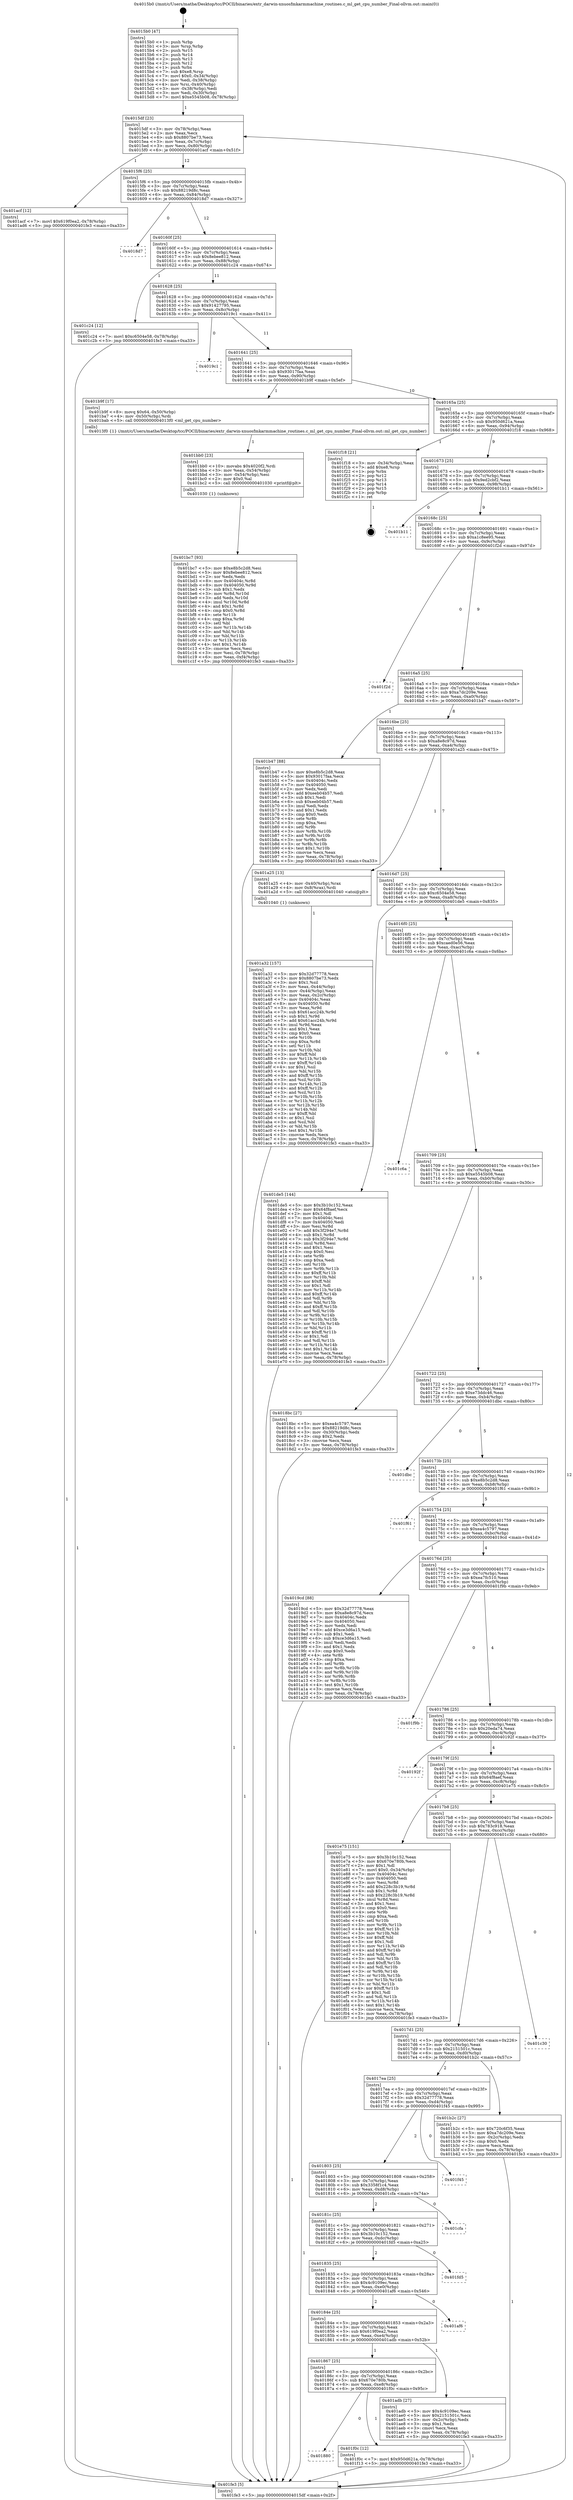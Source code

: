 digraph "0x4015b0" {
  label = "0x4015b0 (/mnt/c/Users/mathe/Desktop/tcc/POCII/binaries/extr_darwin-xnuosfmkarmmachine_routines.c_ml_get_cpu_number_Final-ollvm.out::main(0))"
  labelloc = "t"
  node[shape=record]

  Entry [label="",width=0.3,height=0.3,shape=circle,fillcolor=black,style=filled]
  "0x4015df" [label="{
     0x4015df [23]\l
     | [instrs]\l
     &nbsp;&nbsp;0x4015df \<+3\>: mov -0x78(%rbp),%eax\l
     &nbsp;&nbsp;0x4015e2 \<+2\>: mov %eax,%ecx\l
     &nbsp;&nbsp;0x4015e4 \<+6\>: sub $0x8807be73,%ecx\l
     &nbsp;&nbsp;0x4015ea \<+3\>: mov %eax,-0x7c(%rbp)\l
     &nbsp;&nbsp;0x4015ed \<+3\>: mov %ecx,-0x80(%rbp)\l
     &nbsp;&nbsp;0x4015f0 \<+6\>: je 0000000000401acf \<main+0x51f\>\l
  }"]
  "0x401acf" [label="{
     0x401acf [12]\l
     | [instrs]\l
     &nbsp;&nbsp;0x401acf \<+7\>: movl $0x619f0ea2,-0x78(%rbp)\l
     &nbsp;&nbsp;0x401ad6 \<+5\>: jmp 0000000000401fe3 \<main+0xa33\>\l
  }"]
  "0x4015f6" [label="{
     0x4015f6 [25]\l
     | [instrs]\l
     &nbsp;&nbsp;0x4015f6 \<+5\>: jmp 00000000004015fb \<main+0x4b\>\l
     &nbsp;&nbsp;0x4015fb \<+3\>: mov -0x7c(%rbp),%eax\l
     &nbsp;&nbsp;0x4015fe \<+5\>: sub $0x88219d8c,%eax\l
     &nbsp;&nbsp;0x401603 \<+6\>: mov %eax,-0x84(%rbp)\l
     &nbsp;&nbsp;0x401609 \<+6\>: je 00000000004018d7 \<main+0x327\>\l
  }"]
  Exit [label="",width=0.3,height=0.3,shape=circle,fillcolor=black,style=filled,peripheries=2]
  "0x4018d7" [label="{
     0x4018d7\l
  }", style=dashed]
  "0x40160f" [label="{
     0x40160f [25]\l
     | [instrs]\l
     &nbsp;&nbsp;0x40160f \<+5\>: jmp 0000000000401614 \<main+0x64\>\l
     &nbsp;&nbsp;0x401614 \<+3\>: mov -0x7c(%rbp),%eax\l
     &nbsp;&nbsp;0x401617 \<+5\>: sub $0x8ebee812,%eax\l
     &nbsp;&nbsp;0x40161c \<+6\>: mov %eax,-0x88(%rbp)\l
     &nbsp;&nbsp;0x401622 \<+6\>: je 0000000000401c24 \<main+0x674\>\l
  }"]
  "0x401880" [label="{
     0x401880\l
  }", style=dashed]
  "0x401c24" [label="{
     0x401c24 [12]\l
     | [instrs]\l
     &nbsp;&nbsp;0x401c24 \<+7\>: movl $0xc6504e58,-0x78(%rbp)\l
     &nbsp;&nbsp;0x401c2b \<+5\>: jmp 0000000000401fe3 \<main+0xa33\>\l
  }"]
  "0x401628" [label="{
     0x401628 [25]\l
     | [instrs]\l
     &nbsp;&nbsp;0x401628 \<+5\>: jmp 000000000040162d \<main+0x7d\>\l
     &nbsp;&nbsp;0x40162d \<+3\>: mov -0x7c(%rbp),%eax\l
     &nbsp;&nbsp;0x401630 \<+5\>: sub $0x91427795,%eax\l
     &nbsp;&nbsp;0x401635 \<+6\>: mov %eax,-0x8c(%rbp)\l
     &nbsp;&nbsp;0x40163b \<+6\>: je 00000000004019c1 \<main+0x411\>\l
  }"]
  "0x401f0c" [label="{
     0x401f0c [12]\l
     | [instrs]\l
     &nbsp;&nbsp;0x401f0c \<+7\>: movl $0x950d621a,-0x78(%rbp)\l
     &nbsp;&nbsp;0x401f13 \<+5\>: jmp 0000000000401fe3 \<main+0xa33\>\l
  }"]
  "0x4019c1" [label="{
     0x4019c1\l
  }", style=dashed]
  "0x401641" [label="{
     0x401641 [25]\l
     | [instrs]\l
     &nbsp;&nbsp;0x401641 \<+5\>: jmp 0000000000401646 \<main+0x96\>\l
     &nbsp;&nbsp;0x401646 \<+3\>: mov -0x7c(%rbp),%eax\l
     &nbsp;&nbsp;0x401649 \<+5\>: sub $0x93017faa,%eax\l
     &nbsp;&nbsp;0x40164e \<+6\>: mov %eax,-0x90(%rbp)\l
     &nbsp;&nbsp;0x401654 \<+6\>: je 0000000000401b9f \<main+0x5ef\>\l
  }"]
  "0x401bc7" [label="{
     0x401bc7 [93]\l
     | [instrs]\l
     &nbsp;&nbsp;0x401bc7 \<+5\>: mov $0xe8b5c2d8,%esi\l
     &nbsp;&nbsp;0x401bcc \<+5\>: mov $0x8ebee812,%ecx\l
     &nbsp;&nbsp;0x401bd1 \<+2\>: xor %edx,%edx\l
     &nbsp;&nbsp;0x401bd3 \<+8\>: mov 0x40404c,%r8d\l
     &nbsp;&nbsp;0x401bdb \<+8\>: mov 0x404050,%r9d\l
     &nbsp;&nbsp;0x401be3 \<+3\>: sub $0x1,%edx\l
     &nbsp;&nbsp;0x401be6 \<+3\>: mov %r8d,%r10d\l
     &nbsp;&nbsp;0x401be9 \<+3\>: add %edx,%r10d\l
     &nbsp;&nbsp;0x401bec \<+4\>: imul %r10d,%r8d\l
     &nbsp;&nbsp;0x401bf0 \<+4\>: and $0x1,%r8d\l
     &nbsp;&nbsp;0x401bf4 \<+4\>: cmp $0x0,%r8d\l
     &nbsp;&nbsp;0x401bf8 \<+4\>: sete %r11b\l
     &nbsp;&nbsp;0x401bfc \<+4\>: cmp $0xa,%r9d\l
     &nbsp;&nbsp;0x401c00 \<+3\>: setl %bl\l
     &nbsp;&nbsp;0x401c03 \<+3\>: mov %r11b,%r14b\l
     &nbsp;&nbsp;0x401c06 \<+3\>: and %bl,%r14b\l
     &nbsp;&nbsp;0x401c09 \<+3\>: xor %bl,%r11b\l
     &nbsp;&nbsp;0x401c0c \<+3\>: or %r11b,%r14b\l
     &nbsp;&nbsp;0x401c0f \<+4\>: test $0x1,%r14b\l
     &nbsp;&nbsp;0x401c13 \<+3\>: cmovne %ecx,%esi\l
     &nbsp;&nbsp;0x401c16 \<+3\>: mov %esi,-0x78(%rbp)\l
     &nbsp;&nbsp;0x401c19 \<+6\>: mov %eax,-0xf4(%rbp)\l
     &nbsp;&nbsp;0x401c1f \<+5\>: jmp 0000000000401fe3 \<main+0xa33\>\l
  }"]
  "0x401b9f" [label="{
     0x401b9f [17]\l
     | [instrs]\l
     &nbsp;&nbsp;0x401b9f \<+8\>: movq $0x64,-0x50(%rbp)\l
     &nbsp;&nbsp;0x401ba7 \<+4\>: mov -0x50(%rbp),%rdi\l
     &nbsp;&nbsp;0x401bab \<+5\>: call 00000000004013f0 \<ml_get_cpu_number\>\l
     | [calls]\l
     &nbsp;&nbsp;0x4013f0 \{1\} (/mnt/c/Users/mathe/Desktop/tcc/POCII/binaries/extr_darwin-xnuosfmkarmmachine_routines.c_ml_get_cpu_number_Final-ollvm.out::ml_get_cpu_number)\l
  }"]
  "0x40165a" [label="{
     0x40165a [25]\l
     | [instrs]\l
     &nbsp;&nbsp;0x40165a \<+5\>: jmp 000000000040165f \<main+0xaf\>\l
     &nbsp;&nbsp;0x40165f \<+3\>: mov -0x7c(%rbp),%eax\l
     &nbsp;&nbsp;0x401662 \<+5\>: sub $0x950d621a,%eax\l
     &nbsp;&nbsp;0x401667 \<+6\>: mov %eax,-0x94(%rbp)\l
     &nbsp;&nbsp;0x40166d \<+6\>: je 0000000000401f18 \<main+0x968\>\l
  }"]
  "0x401bb0" [label="{
     0x401bb0 [23]\l
     | [instrs]\l
     &nbsp;&nbsp;0x401bb0 \<+10\>: movabs $0x4020f2,%rdi\l
     &nbsp;&nbsp;0x401bba \<+3\>: mov %eax,-0x54(%rbp)\l
     &nbsp;&nbsp;0x401bbd \<+3\>: mov -0x54(%rbp),%esi\l
     &nbsp;&nbsp;0x401bc0 \<+2\>: mov $0x0,%al\l
     &nbsp;&nbsp;0x401bc2 \<+5\>: call 0000000000401030 \<printf@plt\>\l
     | [calls]\l
     &nbsp;&nbsp;0x401030 \{1\} (unknown)\l
  }"]
  "0x401f18" [label="{
     0x401f18 [21]\l
     | [instrs]\l
     &nbsp;&nbsp;0x401f18 \<+3\>: mov -0x34(%rbp),%eax\l
     &nbsp;&nbsp;0x401f1b \<+7\>: add $0xe8,%rsp\l
     &nbsp;&nbsp;0x401f22 \<+1\>: pop %rbx\l
     &nbsp;&nbsp;0x401f23 \<+2\>: pop %r12\l
     &nbsp;&nbsp;0x401f25 \<+2\>: pop %r13\l
     &nbsp;&nbsp;0x401f27 \<+2\>: pop %r14\l
     &nbsp;&nbsp;0x401f29 \<+2\>: pop %r15\l
     &nbsp;&nbsp;0x401f2b \<+1\>: pop %rbp\l
     &nbsp;&nbsp;0x401f2c \<+1\>: ret\l
  }"]
  "0x401673" [label="{
     0x401673 [25]\l
     | [instrs]\l
     &nbsp;&nbsp;0x401673 \<+5\>: jmp 0000000000401678 \<main+0xc8\>\l
     &nbsp;&nbsp;0x401678 \<+3\>: mov -0x7c(%rbp),%eax\l
     &nbsp;&nbsp;0x40167b \<+5\>: sub $0x9ed2cbf2,%eax\l
     &nbsp;&nbsp;0x401680 \<+6\>: mov %eax,-0x98(%rbp)\l
     &nbsp;&nbsp;0x401686 \<+6\>: je 0000000000401b11 \<main+0x561\>\l
  }"]
  "0x401867" [label="{
     0x401867 [25]\l
     | [instrs]\l
     &nbsp;&nbsp;0x401867 \<+5\>: jmp 000000000040186c \<main+0x2bc\>\l
     &nbsp;&nbsp;0x40186c \<+3\>: mov -0x7c(%rbp),%eax\l
     &nbsp;&nbsp;0x40186f \<+5\>: sub $0x670e780b,%eax\l
     &nbsp;&nbsp;0x401874 \<+6\>: mov %eax,-0xe8(%rbp)\l
     &nbsp;&nbsp;0x40187a \<+6\>: je 0000000000401f0c \<main+0x95c\>\l
  }"]
  "0x401b11" [label="{
     0x401b11\l
  }", style=dashed]
  "0x40168c" [label="{
     0x40168c [25]\l
     | [instrs]\l
     &nbsp;&nbsp;0x40168c \<+5\>: jmp 0000000000401691 \<main+0xe1\>\l
     &nbsp;&nbsp;0x401691 \<+3\>: mov -0x7c(%rbp),%eax\l
     &nbsp;&nbsp;0x401694 \<+5\>: sub $0xa1c8ee95,%eax\l
     &nbsp;&nbsp;0x401699 \<+6\>: mov %eax,-0x9c(%rbp)\l
     &nbsp;&nbsp;0x40169f \<+6\>: je 0000000000401f2d \<main+0x97d\>\l
  }"]
  "0x401adb" [label="{
     0x401adb [27]\l
     | [instrs]\l
     &nbsp;&nbsp;0x401adb \<+5\>: mov $0x4c9109ec,%eax\l
     &nbsp;&nbsp;0x401ae0 \<+5\>: mov $0x2151501c,%ecx\l
     &nbsp;&nbsp;0x401ae5 \<+3\>: mov -0x2c(%rbp),%edx\l
     &nbsp;&nbsp;0x401ae8 \<+3\>: cmp $0x1,%edx\l
     &nbsp;&nbsp;0x401aeb \<+3\>: cmovl %ecx,%eax\l
     &nbsp;&nbsp;0x401aee \<+3\>: mov %eax,-0x78(%rbp)\l
     &nbsp;&nbsp;0x401af1 \<+5\>: jmp 0000000000401fe3 \<main+0xa33\>\l
  }"]
  "0x401f2d" [label="{
     0x401f2d\l
  }", style=dashed]
  "0x4016a5" [label="{
     0x4016a5 [25]\l
     | [instrs]\l
     &nbsp;&nbsp;0x4016a5 \<+5\>: jmp 00000000004016aa \<main+0xfa\>\l
     &nbsp;&nbsp;0x4016aa \<+3\>: mov -0x7c(%rbp),%eax\l
     &nbsp;&nbsp;0x4016ad \<+5\>: sub $0xa7dc209e,%eax\l
     &nbsp;&nbsp;0x4016b2 \<+6\>: mov %eax,-0xa0(%rbp)\l
     &nbsp;&nbsp;0x4016b8 \<+6\>: je 0000000000401b47 \<main+0x597\>\l
  }"]
  "0x40184e" [label="{
     0x40184e [25]\l
     | [instrs]\l
     &nbsp;&nbsp;0x40184e \<+5\>: jmp 0000000000401853 \<main+0x2a3\>\l
     &nbsp;&nbsp;0x401853 \<+3\>: mov -0x7c(%rbp),%eax\l
     &nbsp;&nbsp;0x401856 \<+5\>: sub $0x619f0ea2,%eax\l
     &nbsp;&nbsp;0x40185b \<+6\>: mov %eax,-0xe4(%rbp)\l
     &nbsp;&nbsp;0x401861 \<+6\>: je 0000000000401adb \<main+0x52b\>\l
  }"]
  "0x401b47" [label="{
     0x401b47 [88]\l
     | [instrs]\l
     &nbsp;&nbsp;0x401b47 \<+5\>: mov $0xe8b5c2d8,%eax\l
     &nbsp;&nbsp;0x401b4c \<+5\>: mov $0x93017faa,%ecx\l
     &nbsp;&nbsp;0x401b51 \<+7\>: mov 0x40404c,%edx\l
     &nbsp;&nbsp;0x401b58 \<+7\>: mov 0x404050,%esi\l
     &nbsp;&nbsp;0x401b5f \<+2\>: mov %edx,%edi\l
     &nbsp;&nbsp;0x401b61 \<+6\>: add $0xeeb04b57,%edi\l
     &nbsp;&nbsp;0x401b67 \<+3\>: sub $0x1,%edi\l
     &nbsp;&nbsp;0x401b6a \<+6\>: sub $0xeeb04b57,%edi\l
     &nbsp;&nbsp;0x401b70 \<+3\>: imul %edi,%edx\l
     &nbsp;&nbsp;0x401b73 \<+3\>: and $0x1,%edx\l
     &nbsp;&nbsp;0x401b76 \<+3\>: cmp $0x0,%edx\l
     &nbsp;&nbsp;0x401b79 \<+4\>: sete %r8b\l
     &nbsp;&nbsp;0x401b7d \<+3\>: cmp $0xa,%esi\l
     &nbsp;&nbsp;0x401b80 \<+4\>: setl %r9b\l
     &nbsp;&nbsp;0x401b84 \<+3\>: mov %r8b,%r10b\l
     &nbsp;&nbsp;0x401b87 \<+3\>: and %r9b,%r10b\l
     &nbsp;&nbsp;0x401b8a \<+3\>: xor %r9b,%r8b\l
     &nbsp;&nbsp;0x401b8d \<+3\>: or %r8b,%r10b\l
     &nbsp;&nbsp;0x401b90 \<+4\>: test $0x1,%r10b\l
     &nbsp;&nbsp;0x401b94 \<+3\>: cmovne %ecx,%eax\l
     &nbsp;&nbsp;0x401b97 \<+3\>: mov %eax,-0x78(%rbp)\l
     &nbsp;&nbsp;0x401b9a \<+5\>: jmp 0000000000401fe3 \<main+0xa33\>\l
  }"]
  "0x4016be" [label="{
     0x4016be [25]\l
     | [instrs]\l
     &nbsp;&nbsp;0x4016be \<+5\>: jmp 00000000004016c3 \<main+0x113\>\l
     &nbsp;&nbsp;0x4016c3 \<+3\>: mov -0x7c(%rbp),%eax\l
     &nbsp;&nbsp;0x4016c6 \<+5\>: sub $0xa8e8c97d,%eax\l
     &nbsp;&nbsp;0x4016cb \<+6\>: mov %eax,-0xa4(%rbp)\l
     &nbsp;&nbsp;0x4016d1 \<+6\>: je 0000000000401a25 \<main+0x475\>\l
  }"]
  "0x401af6" [label="{
     0x401af6\l
  }", style=dashed]
  "0x401a25" [label="{
     0x401a25 [13]\l
     | [instrs]\l
     &nbsp;&nbsp;0x401a25 \<+4\>: mov -0x40(%rbp),%rax\l
     &nbsp;&nbsp;0x401a29 \<+4\>: mov 0x8(%rax),%rdi\l
     &nbsp;&nbsp;0x401a2d \<+5\>: call 0000000000401040 \<atoi@plt\>\l
     | [calls]\l
     &nbsp;&nbsp;0x401040 \{1\} (unknown)\l
  }"]
  "0x4016d7" [label="{
     0x4016d7 [25]\l
     | [instrs]\l
     &nbsp;&nbsp;0x4016d7 \<+5\>: jmp 00000000004016dc \<main+0x12c\>\l
     &nbsp;&nbsp;0x4016dc \<+3\>: mov -0x7c(%rbp),%eax\l
     &nbsp;&nbsp;0x4016df \<+5\>: sub $0xc6504e58,%eax\l
     &nbsp;&nbsp;0x4016e4 \<+6\>: mov %eax,-0xa8(%rbp)\l
     &nbsp;&nbsp;0x4016ea \<+6\>: je 0000000000401de5 \<main+0x835\>\l
  }"]
  "0x401835" [label="{
     0x401835 [25]\l
     | [instrs]\l
     &nbsp;&nbsp;0x401835 \<+5\>: jmp 000000000040183a \<main+0x28a\>\l
     &nbsp;&nbsp;0x40183a \<+3\>: mov -0x7c(%rbp),%eax\l
     &nbsp;&nbsp;0x40183d \<+5\>: sub $0x4c9109ec,%eax\l
     &nbsp;&nbsp;0x401842 \<+6\>: mov %eax,-0xe0(%rbp)\l
     &nbsp;&nbsp;0x401848 \<+6\>: je 0000000000401af6 \<main+0x546\>\l
  }"]
  "0x401de5" [label="{
     0x401de5 [144]\l
     | [instrs]\l
     &nbsp;&nbsp;0x401de5 \<+5\>: mov $0x3b10c152,%eax\l
     &nbsp;&nbsp;0x401dea \<+5\>: mov $0x64f8aef,%ecx\l
     &nbsp;&nbsp;0x401def \<+2\>: mov $0x1,%dl\l
     &nbsp;&nbsp;0x401df1 \<+7\>: mov 0x40404c,%esi\l
     &nbsp;&nbsp;0x401df8 \<+7\>: mov 0x404050,%edi\l
     &nbsp;&nbsp;0x401dff \<+3\>: mov %esi,%r8d\l
     &nbsp;&nbsp;0x401e02 \<+7\>: add $0x3f294e7,%r8d\l
     &nbsp;&nbsp;0x401e09 \<+4\>: sub $0x1,%r8d\l
     &nbsp;&nbsp;0x401e0d \<+7\>: sub $0x3f294e7,%r8d\l
     &nbsp;&nbsp;0x401e14 \<+4\>: imul %r8d,%esi\l
     &nbsp;&nbsp;0x401e18 \<+3\>: and $0x1,%esi\l
     &nbsp;&nbsp;0x401e1b \<+3\>: cmp $0x0,%esi\l
     &nbsp;&nbsp;0x401e1e \<+4\>: sete %r9b\l
     &nbsp;&nbsp;0x401e22 \<+3\>: cmp $0xa,%edi\l
     &nbsp;&nbsp;0x401e25 \<+4\>: setl %r10b\l
     &nbsp;&nbsp;0x401e29 \<+3\>: mov %r9b,%r11b\l
     &nbsp;&nbsp;0x401e2c \<+4\>: xor $0xff,%r11b\l
     &nbsp;&nbsp;0x401e30 \<+3\>: mov %r10b,%bl\l
     &nbsp;&nbsp;0x401e33 \<+3\>: xor $0xff,%bl\l
     &nbsp;&nbsp;0x401e36 \<+3\>: xor $0x1,%dl\l
     &nbsp;&nbsp;0x401e39 \<+3\>: mov %r11b,%r14b\l
     &nbsp;&nbsp;0x401e3c \<+4\>: and $0xff,%r14b\l
     &nbsp;&nbsp;0x401e40 \<+3\>: and %dl,%r9b\l
     &nbsp;&nbsp;0x401e43 \<+3\>: mov %bl,%r15b\l
     &nbsp;&nbsp;0x401e46 \<+4\>: and $0xff,%r15b\l
     &nbsp;&nbsp;0x401e4a \<+3\>: and %dl,%r10b\l
     &nbsp;&nbsp;0x401e4d \<+3\>: or %r9b,%r14b\l
     &nbsp;&nbsp;0x401e50 \<+3\>: or %r10b,%r15b\l
     &nbsp;&nbsp;0x401e53 \<+3\>: xor %r15b,%r14b\l
     &nbsp;&nbsp;0x401e56 \<+3\>: or %bl,%r11b\l
     &nbsp;&nbsp;0x401e59 \<+4\>: xor $0xff,%r11b\l
     &nbsp;&nbsp;0x401e5d \<+3\>: or $0x1,%dl\l
     &nbsp;&nbsp;0x401e60 \<+3\>: and %dl,%r11b\l
     &nbsp;&nbsp;0x401e63 \<+3\>: or %r11b,%r14b\l
     &nbsp;&nbsp;0x401e66 \<+4\>: test $0x1,%r14b\l
     &nbsp;&nbsp;0x401e6a \<+3\>: cmovne %ecx,%eax\l
     &nbsp;&nbsp;0x401e6d \<+3\>: mov %eax,-0x78(%rbp)\l
     &nbsp;&nbsp;0x401e70 \<+5\>: jmp 0000000000401fe3 \<main+0xa33\>\l
  }"]
  "0x4016f0" [label="{
     0x4016f0 [25]\l
     | [instrs]\l
     &nbsp;&nbsp;0x4016f0 \<+5\>: jmp 00000000004016f5 \<main+0x145\>\l
     &nbsp;&nbsp;0x4016f5 \<+3\>: mov -0x7c(%rbp),%eax\l
     &nbsp;&nbsp;0x4016f8 \<+5\>: sub $0xcaed0e56,%eax\l
     &nbsp;&nbsp;0x4016fd \<+6\>: mov %eax,-0xac(%rbp)\l
     &nbsp;&nbsp;0x401703 \<+6\>: je 0000000000401c6a \<main+0x6ba\>\l
  }"]
  "0x401fd5" [label="{
     0x401fd5\l
  }", style=dashed]
  "0x401c6a" [label="{
     0x401c6a\l
  }", style=dashed]
  "0x401709" [label="{
     0x401709 [25]\l
     | [instrs]\l
     &nbsp;&nbsp;0x401709 \<+5\>: jmp 000000000040170e \<main+0x15e\>\l
     &nbsp;&nbsp;0x40170e \<+3\>: mov -0x7c(%rbp),%eax\l
     &nbsp;&nbsp;0x401711 \<+5\>: sub $0xe5545b08,%eax\l
     &nbsp;&nbsp;0x401716 \<+6\>: mov %eax,-0xb0(%rbp)\l
     &nbsp;&nbsp;0x40171c \<+6\>: je 00000000004018bc \<main+0x30c\>\l
  }"]
  "0x40181c" [label="{
     0x40181c [25]\l
     | [instrs]\l
     &nbsp;&nbsp;0x40181c \<+5\>: jmp 0000000000401821 \<main+0x271\>\l
     &nbsp;&nbsp;0x401821 \<+3\>: mov -0x7c(%rbp),%eax\l
     &nbsp;&nbsp;0x401824 \<+5\>: sub $0x3b10c152,%eax\l
     &nbsp;&nbsp;0x401829 \<+6\>: mov %eax,-0xdc(%rbp)\l
     &nbsp;&nbsp;0x40182f \<+6\>: je 0000000000401fd5 \<main+0xa25\>\l
  }"]
  "0x4018bc" [label="{
     0x4018bc [27]\l
     | [instrs]\l
     &nbsp;&nbsp;0x4018bc \<+5\>: mov $0xea4c5797,%eax\l
     &nbsp;&nbsp;0x4018c1 \<+5\>: mov $0x88219d8c,%ecx\l
     &nbsp;&nbsp;0x4018c6 \<+3\>: mov -0x30(%rbp),%edx\l
     &nbsp;&nbsp;0x4018c9 \<+3\>: cmp $0x2,%edx\l
     &nbsp;&nbsp;0x4018cc \<+3\>: cmovne %ecx,%eax\l
     &nbsp;&nbsp;0x4018cf \<+3\>: mov %eax,-0x78(%rbp)\l
     &nbsp;&nbsp;0x4018d2 \<+5\>: jmp 0000000000401fe3 \<main+0xa33\>\l
  }"]
  "0x401722" [label="{
     0x401722 [25]\l
     | [instrs]\l
     &nbsp;&nbsp;0x401722 \<+5\>: jmp 0000000000401727 \<main+0x177\>\l
     &nbsp;&nbsp;0x401727 \<+3\>: mov -0x7c(%rbp),%eax\l
     &nbsp;&nbsp;0x40172a \<+5\>: sub $0xe73ddc46,%eax\l
     &nbsp;&nbsp;0x40172f \<+6\>: mov %eax,-0xb4(%rbp)\l
     &nbsp;&nbsp;0x401735 \<+6\>: je 0000000000401dbc \<main+0x80c\>\l
  }"]
  "0x401fe3" [label="{
     0x401fe3 [5]\l
     | [instrs]\l
     &nbsp;&nbsp;0x401fe3 \<+5\>: jmp 00000000004015df \<main+0x2f\>\l
  }"]
  "0x4015b0" [label="{
     0x4015b0 [47]\l
     | [instrs]\l
     &nbsp;&nbsp;0x4015b0 \<+1\>: push %rbp\l
     &nbsp;&nbsp;0x4015b1 \<+3\>: mov %rsp,%rbp\l
     &nbsp;&nbsp;0x4015b4 \<+2\>: push %r15\l
     &nbsp;&nbsp;0x4015b6 \<+2\>: push %r14\l
     &nbsp;&nbsp;0x4015b8 \<+2\>: push %r13\l
     &nbsp;&nbsp;0x4015ba \<+2\>: push %r12\l
     &nbsp;&nbsp;0x4015bc \<+1\>: push %rbx\l
     &nbsp;&nbsp;0x4015bd \<+7\>: sub $0xe8,%rsp\l
     &nbsp;&nbsp;0x4015c4 \<+7\>: movl $0x0,-0x34(%rbp)\l
     &nbsp;&nbsp;0x4015cb \<+3\>: mov %edi,-0x38(%rbp)\l
     &nbsp;&nbsp;0x4015ce \<+4\>: mov %rsi,-0x40(%rbp)\l
     &nbsp;&nbsp;0x4015d2 \<+3\>: mov -0x38(%rbp),%edi\l
     &nbsp;&nbsp;0x4015d5 \<+3\>: mov %edi,-0x30(%rbp)\l
     &nbsp;&nbsp;0x4015d8 \<+7\>: movl $0xe5545b08,-0x78(%rbp)\l
  }"]
  "0x401cfa" [label="{
     0x401cfa\l
  }", style=dashed]
  "0x401dbc" [label="{
     0x401dbc\l
  }", style=dashed]
  "0x40173b" [label="{
     0x40173b [25]\l
     | [instrs]\l
     &nbsp;&nbsp;0x40173b \<+5\>: jmp 0000000000401740 \<main+0x190\>\l
     &nbsp;&nbsp;0x401740 \<+3\>: mov -0x7c(%rbp),%eax\l
     &nbsp;&nbsp;0x401743 \<+5\>: sub $0xe8b5c2d8,%eax\l
     &nbsp;&nbsp;0x401748 \<+6\>: mov %eax,-0xb8(%rbp)\l
     &nbsp;&nbsp;0x40174e \<+6\>: je 0000000000401f61 \<main+0x9b1\>\l
  }"]
  "0x401803" [label="{
     0x401803 [25]\l
     | [instrs]\l
     &nbsp;&nbsp;0x401803 \<+5\>: jmp 0000000000401808 \<main+0x258\>\l
     &nbsp;&nbsp;0x401808 \<+3\>: mov -0x7c(%rbp),%eax\l
     &nbsp;&nbsp;0x40180b \<+5\>: sub $0x3358f1c4,%eax\l
     &nbsp;&nbsp;0x401810 \<+6\>: mov %eax,-0xd8(%rbp)\l
     &nbsp;&nbsp;0x401816 \<+6\>: je 0000000000401cfa \<main+0x74a\>\l
  }"]
  "0x401f61" [label="{
     0x401f61\l
  }", style=dashed]
  "0x401754" [label="{
     0x401754 [25]\l
     | [instrs]\l
     &nbsp;&nbsp;0x401754 \<+5\>: jmp 0000000000401759 \<main+0x1a9\>\l
     &nbsp;&nbsp;0x401759 \<+3\>: mov -0x7c(%rbp),%eax\l
     &nbsp;&nbsp;0x40175c \<+5\>: sub $0xea4c5797,%eax\l
     &nbsp;&nbsp;0x401761 \<+6\>: mov %eax,-0xbc(%rbp)\l
     &nbsp;&nbsp;0x401767 \<+6\>: je 00000000004019cd \<main+0x41d\>\l
  }"]
  "0x401f45" [label="{
     0x401f45\l
  }", style=dashed]
  "0x4019cd" [label="{
     0x4019cd [88]\l
     | [instrs]\l
     &nbsp;&nbsp;0x4019cd \<+5\>: mov $0x32d77778,%eax\l
     &nbsp;&nbsp;0x4019d2 \<+5\>: mov $0xa8e8c97d,%ecx\l
     &nbsp;&nbsp;0x4019d7 \<+7\>: mov 0x40404c,%edx\l
     &nbsp;&nbsp;0x4019de \<+7\>: mov 0x404050,%esi\l
     &nbsp;&nbsp;0x4019e5 \<+2\>: mov %edx,%edi\l
     &nbsp;&nbsp;0x4019e7 \<+6\>: add $0xce3d6a15,%edi\l
     &nbsp;&nbsp;0x4019ed \<+3\>: sub $0x1,%edi\l
     &nbsp;&nbsp;0x4019f0 \<+6\>: sub $0xce3d6a15,%edi\l
     &nbsp;&nbsp;0x4019f6 \<+3\>: imul %edi,%edx\l
     &nbsp;&nbsp;0x4019f9 \<+3\>: and $0x1,%edx\l
     &nbsp;&nbsp;0x4019fc \<+3\>: cmp $0x0,%edx\l
     &nbsp;&nbsp;0x4019ff \<+4\>: sete %r8b\l
     &nbsp;&nbsp;0x401a03 \<+3\>: cmp $0xa,%esi\l
     &nbsp;&nbsp;0x401a06 \<+4\>: setl %r9b\l
     &nbsp;&nbsp;0x401a0a \<+3\>: mov %r8b,%r10b\l
     &nbsp;&nbsp;0x401a0d \<+3\>: and %r9b,%r10b\l
     &nbsp;&nbsp;0x401a10 \<+3\>: xor %r9b,%r8b\l
     &nbsp;&nbsp;0x401a13 \<+3\>: or %r8b,%r10b\l
     &nbsp;&nbsp;0x401a16 \<+4\>: test $0x1,%r10b\l
     &nbsp;&nbsp;0x401a1a \<+3\>: cmovne %ecx,%eax\l
     &nbsp;&nbsp;0x401a1d \<+3\>: mov %eax,-0x78(%rbp)\l
     &nbsp;&nbsp;0x401a20 \<+5\>: jmp 0000000000401fe3 \<main+0xa33\>\l
  }"]
  "0x40176d" [label="{
     0x40176d [25]\l
     | [instrs]\l
     &nbsp;&nbsp;0x40176d \<+5\>: jmp 0000000000401772 \<main+0x1c2\>\l
     &nbsp;&nbsp;0x401772 \<+3\>: mov -0x7c(%rbp),%eax\l
     &nbsp;&nbsp;0x401775 \<+5\>: sub $0xea7fc510,%eax\l
     &nbsp;&nbsp;0x40177a \<+6\>: mov %eax,-0xc0(%rbp)\l
     &nbsp;&nbsp;0x401780 \<+6\>: je 0000000000401f9b \<main+0x9eb\>\l
  }"]
  "0x401a32" [label="{
     0x401a32 [157]\l
     | [instrs]\l
     &nbsp;&nbsp;0x401a32 \<+5\>: mov $0x32d77778,%ecx\l
     &nbsp;&nbsp;0x401a37 \<+5\>: mov $0x8807be73,%edx\l
     &nbsp;&nbsp;0x401a3c \<+3\>: mov $0x1,%sil\l
     &nbsp;&nbsp;0x401a3f \<+3\>: mov %eax,-0x44(%rbp)\l
     &nbsp;&nbsp;0x401a42 \<+3\>: mov -0x44(%rbp),%eax\l
     &nbsp;&nbsp;0x401a45 \<+3\>: mov %eax,-0x2c(%rbp)\l
     &nbsp;&nbsp;0x401a48 \<+7\>: mov 0x40404c,%eax\l
     &nbsp;&nbsp;0x401a4f \<+8\>: mov 0x404050,%r8d\l
     &nbsp;&nbsp;0x401a57 \<+3\>: mov %eax,%r9d\l
     &nbsp;&nbsp;0x401a5a \<+7\>: sub $0x61acc24b,%r9d\l
     &nbsp;&nbsp;0x401a61 \<+4\>: sub $0x1,%r9d\l
     &nbsp;&nbsp;0x401a65 \<+7\>: add $0x61acc24b,%r9d\l
     &nbsp;&nbsp;0x401a6c \<+4\>: imul %r9d,%eax\l
     &nbsp;&nbsp;0x401a70 \<+3\>: and $0x1,%eax\l
     &nbsp;&nbsp;0x401a73 \<+3\>: cmp $0x0,%eax\l
     &nbsp;&nbsp;0x401a76 \<+4\>: sete %r10b\l
     &nbsp;&nbsp;0x401a7a \<+4\>: cmp $0xa,%r8d\l
     &nbsp;&nbsp;0x401a7e \<+4\>: setl %r11b\l
     &nbsp;&nbsp;0x401a82 \<+3\>: mov %r10b,%bl\l
     &nbsp;&nbsp;0x401a85 \<+3\>: xor $0xff,%bl\l
     &nbsp;&nbsp;0x401a88 \<+3\>: mov %r11b,%r14b\l
     &nbsp;&nbsp;0x401a8b \<+4\>: xor $0xff,%r14b\l
     &nbsp;&nbsp;0x401a8f \<+4\>: xor $0x1,%sil\l
     &nbsp;&nbsp;0x401a93 \<+3\>: mov %bl,%r15b\l
     &nbsp;&nbsp;0x401a96 \<+4\>: and $0xff,%r15b\l
     &nbsp;&nbsp;0x401a9a \<+3\>: and %sil,%r10b\l
     &nbsp;&nbsp;0x401a9d \<+3\>: mov %r14b,%r12b\l
     &nbsp;&nbsp;0x401aa0 \<+4\>: and $0xff,%r12b\l
     &nbsp;&nbsp;0x401aa4 \<+3\>: and %sil,%r11b\l
     &nbsp;&nbsp;0x401aa7 \<+3\>: or %r10b,%r15b\l
     &nbsp;&nbsp;0x401aaa \<+3\>: or %r11b,%r12b\l
     &nbsp;&nbsp;0x401aad \<+3\>: xor %r12b,%r15b\l
     &nbsp;&nbsp;0x401ab0 \<+3\>: or %r14b,%bl\l
     &nbsp;&nbsp;0x401ab3 \<+3\>: xor $0xff,%bl\l
     &nbsp;&nbsp;0x401ab6 \<+4\>: or $0x1,%sil\l
     &nbsp;&nbsp;0x401aba \<+3\>: and %sil,%bl\l
     &nbsp;&nbsp;0x401abd \<+3\>: or %bl,%r15b\l
     &nbsp;&nbsp;0x401ac0 \<+4\>: test $0x1,%r15b\l
     &nbsp;&nbsp;0x401ac4 \<+3\>: cmovne %edx,%ecx\l
     &nbsp;&nbsp;0x401ac7 \<+3\>: mov %ecx,-0x78(%rbp)\l
     &nbsp;&nbsp;0x401aca \<+5\>: jmp 0000000000401fe3 \<main+0xa33\>\l
  }"]
  "0x4017ea" [label="{
     0x4017ea [25]\l
     | [instrs]\l
     &nbsp;&nbsp;0x4017ea \<+5\>: jmp 00000000004017ef \<main+0x23f\>\l
     &nbsp;&nbsp;0x4017ef \<+3\>: mov -0x7c(%rbp),%eax\l
     &nbsp;&nbsp;0x4017f2 \<+5\>: sub $0x32d77778,%eax\l
     &nbsp;&nbsp;0x4017f7 \<+6\>: mov %eax,-0xd4(%rbp)\l
     &nbsp;&nbsp;0x4017fd \<+6\>: je 0000000000401f45 \<main+0x995\>\l
  }"]
  "0x401f9b" [label="{
     0x401f9b\l
  }", style=dashed]
  "0x401786" [label="{
     0x401786 [25]\l
     | [instrs]\l
     &nbsp;&nbsp;0x401786 \<+5\>: jmp 000000000040178b \<main+0x1db\>\l
     &nbsp;&nbsp;0x40178b \<+3\>: mov -0x7c(%rbp),%eax\l
     &nbsp;&nbsp;0x40178e \<+5\>: sub $0x20eda74,%eax\l
     &nbsp;&nbsp;0x401793 \<+6\>: mov %eax,-0xc4(%rbp)\l
     &nbsp;&nbsp;0x401799 \<+6\>: je 000000000040192f \<main+0x37f\>\l
  }"]
  "0x401b2c" [label="{
     0x401b2c [27]\l
     | [instrs]\l
     &nbsp;&nbsp;0x401b2c \<+5\>: mov $0x720c6f35,%eax\l
     &nbsp;&nbsp;0x401b31 \<+5\>: mov $0xa7dc209e,%ecx\l
     &nbsp;&nbsp;0x401b36 \<+3\>: mov -0x2c(%rbp),%edx\l
     &nbsp;&nbsp;0x401b39 \<+3\>: cmp $0x0,%edx\l
     &nbsp;&nbsp;0x401b3c \<+3\>: cmove %ecx,%eax\l
     &nbsp;&nbsp;0x401b3f \<+3\>: mov %eax,-0x78(%rbp)\l
     &nbsp;&nbsp;0x401b42 \<+5\>: jmp 0000000000401fe3 \<main+0xa33\>\l
  }"]
  "0x40192f" [label="{
     0x40192f\l
  }", style=dashed]
  "0x40179f" [label="{
     0x40179f [25]\l
     | [instrs]\l
     &nbsp;&nbsp;0x40179f \<+5\>: jmp 00000000004017a4 \<main+0x1f4\>\l
     &nbsp;&nbsp;0x4017a4 \<+3\>: mov -0x7c(%rbp),%eax\l
     &nbsp;&nbsp;0x4017a7 \<+5\>: sub $0x64f8aef,%eax\l
     &nbsp;&nbsp;0x4017ac \<+6\>: mov %eax,-0xc8(%rbp)\l
     &nbsp;&nbsp;0x4017b2 \<+6\>: je 0000000000401e75 \<main+0x8c5\>\l
  }"]
  "0x4017d1" [label="{
     0x4017d1 [25]\l
     | [instrs]\l
     &nbsp;&nbsp;0x4017d1 \<+5\>: jmp 00000000004017d6 \<main+0x226\>\l
     &nbsp;&nbsp;0x4017d6 \<+3\>: mov -0x7c(%rbp),%eax\l
     &nbsp;&nbsp;0x4017d9 \<+5\>: sub $0x2151501c,%eax\l
     &nbsp;&nbsp;0x4017de \<+6\>: mov %eax,-0xd0(%rbp)\l
     &nbsp;&nbsp;0x4017e4 \<+6\>: je 0000000000401b2c \<main+0x57c\>\l
  }"]
  "0x401e75" [label="{
     0x401e75 [151]\l
     | [instrs]\l
     &nbsp;&nbsp;0x401e75 \<+5\>: mov $0x3b10c152,%eax\l
     &nbsp;&nbsp;0x401e7a \<+5\>: mov $0x670e780b,%ecx\l
     &nbsp;&nbsp;0x401e7f \<+2\>: mov $0x1,%dl\l
     &nbsp;&nbsp;0x401e81 \<+7\>: movl $0x0,-0x34(%rbp)\l
     &nbsp;&nbsp;0x401e88 \<+7\>: mov 0x40404c,%esi\l
     &nbsp;&nbsp;0x401e8f \<+7\>: mov 0x404050,%edi\l
     &nbsp;&nbsp;0x401e96 \<+3\>: mov %esi,%r8d\l
     &nbsp;&nbsp;0x401e99 \<+7\>: add $0x228c3b19,%r8d\l
     &nbsp;&nbsp;0x401ea0 \<+4\>: sub $0x1,%r8d\l
     &nbsp;&nbsp;0x401ea4 \<+7\>: sub $0x228c3b19,%r8d\l
     &nbsp;&nbsp;0x401eab \<+4\>: imul %r8d,%esi\l
     &nbsp;&nbsp;0x401eaf \<+3\>: and $0x1,%esi\l
     &nbsp;&nbsp;0x401eb2 \<+3\>: cmp $0x0,%esi\l
     &nbsp;&nbsp;0x401eb5 \<+4\>: sete %r9b\l
     &nbsp;&nbsp;0x401eb9 \<+3\>: cmp $0xa,%edi\l
     &nbsp;&nbsp;0x401ebc \<+4\>: setl %r10b\l
     &nbsp;&nbsp;0x401ec0 \<+3\>: mov %r9b,%r11b\l
     &nbsp;&nbsp;0x401ec3 \<+4\>: xor $0xff,%r11b\l
     &nbsp;&nbsp;0x401ec7 \<+3\>: mov %r10b,%bl\l
     &nbsp;&nbsp;0x401eca \<+3\>: xor $0xff,%bl\l
     &nbsp;&nbsp;0x401ecd \<+3\>: xor $0x1,%dl\l
     &nbsp;&nbsp;0x401ed0 \<+3\>: mov %r11b,%r14b\l
     &nbsp;&nbsp;0x401ed3 \<+4\>: and $0xff,%r14b\l
     &nbsp;&nbsp;0x401ed7 \<+3\>: and %dl,%r9b\l
     &nbsp;&nbsp;0x401eda \<+3\>: mov %bl,%r15b\l
     &nbsp;&nbsp;0x401edd \<+4\>: and $0xff,%r15b\l
     &nbsp;&nbsp;0x401ee1 \<+3\>: and %dl,%r10b\l
     &nbsp;&nbsp;0x401ee4 \<+3\>: or %r9b,%r14b\l
     &nbsp;&nbsp;0x401ee7 \<+3\>: or %r10b,%r15b\l
     &nbsp;&nbsp;0x401eea \<+3\>: xor %r15b,%r14b\l
     &nbsp;&nbsp;0x401eed \<+3\>: or %bl,%r11b\l
     &nbsp;&nbsp;0x401ef0 \<+4\>: xor $0xff,%r11b\l
     &nbsp;&nbsp;0x401ef4 \<+3\>: or $0x1,%dl\l
     &nbsp;&nbsp;0x401ef7 \<+3\>: and %dl,%r11b\l
     &nbsp;&nbsp;0x401efa \<+3\>: or %r11b,%r14b\l
     &nbsp;&nbsp;0x401efd \<+4\>: test $0x1,%r14b\l
     &nbsp;&nbsp;0x401f01 \<+3\>: cmovne %ecx,%eax\l
     &nbsp;&nbsp;0x401f04 \<+3\>: mov %eax,-0x78(%rbp)\l
     &nbsp;&nbsp;0x401f07 \<+5\>: jmp 0000000000401fe3 \<main+0xa33\>\l
  }"]
  "0x4017b8" [label="{
     0x4017b8 [25]\l
     | [instrs]\l
     &nbsp;&nbsp;0x4017b8 \<+5\>: jmp 00000000004017bd \<main+0x20d\>\l
     &nbsp;&nbsp;0x4017bd \<+3\>: mov -0x7c(%rbp),%eax\l
     &nbsp;&nbsp;0x4017c0 \<+5\>: sub $0x783c918,%eax\l
     &nbsp;&nbsp;0x4017c5 \<+6\>: mov %eax,-0xcc(%rbp)\l
     &nbsp;&nbsp;0x4017cb \<+6\>: je 0000000000401c30 \<main+0x680\>\l
  }"]
  "0x401c30" [label="{
     0x401c30\l
  }", style=dashed]
  Entry -> "0x4015b0" [label=" 1"]
  "0x4015df" -> "0x401acf" [label=" 1"]
  "0x4015df" -> "0x4015f6" [label=" 12"]
  "0x401f18" -> Exit [label=" 1"]
  "0x4015f6" -> "0x4018d7" [label=" 0"]
  "0x4015f6" -> "0x40160f" [label=" 12"]
  "0x401f0c" -> "0x401fe3" [label=" 1"]
  "0x40160f" -> "0x401c24" [label=" 1"]
  "0x40160f" -> "0x401628" [label=" 11"]
  "0x401867" -> "0x401880" [label=" 0"]
  "0x401628" -> "0x4019c1" [label=" 0"]
  "0x401628" -> "0x401641" [label=" 11"]
  "0x401867" -> "0x401f0c" [label=" 1"]
  "0x401641" -> "0x401b9f" [label=" 1"]
  "0x401641" -> "0x40165a" [label=" 10"]
  "0x401e75" -> "0x401fe3" [label=" 1"]
  "0x40165a" -> "0x401f18" [label=" 1"]
  "0x40165a" -> "0x401673" [label=" 9"]
  "0x401de5" -> "0x401fe3" [label=" 1"]
  "0x401673" -> "0x401b11" [label=" 0"]
  "0x401673" -> "0x40168c" [label=" 9"]
  "0x401c24" -> "0x401fe3" [label=" 1"]
  "0x40168c" -> "0x401f2d" [label=" 0"]
  "0x40168c" -> "0x4016a5" [label=" 9"]
  "0x401bc7" -> "0x401fe3" [label=" 1"]
  "0x4016a5" -> "0x401b47" [label=" 1"]
  "0x4016a5" -> "0x4016be" [label=" 8"]
  "0x401b9f" -> "0x401bb0" [label=" 1"]
  "0x4016be" -> "0x401a25" [label=" 1"]
  "0x4016be" -> "0x4016d7" [label=" 7"]
  "0x401b47" -> "0x401fe3" [label=" 1"]
  "0x4016d7" -> "0x401de5" [label=" 1"]
  "0x4016d7" -> "0x4016f0" [label=" 6"]
  "0x401adb" -> "0x401fe3" [label=" 1"]
  "0x4016f0" -> "0x401c6a" [label=" 0"]
  "0x4016f0" -> "0x401709" [label=" 6"]
  "0x40184e" -> "0x401867" [label=" 1"]
  "0x401709" -> "0x4018bc" [label=" 1"]
  "0x401709" -> "0x401722" [label=" 5"]
  "0x4018bc" -> "0x401fe3" [label=" 1"]
  "0x4015b0" -> "0x4015df" [label=" 1"]
  "0x401fe3" -> "0x4015df" [label=" 12"]
  "0x401bb0" -> "0x401bc7" [label=" 1"]
  "0x401722" -> "0x401dbc" [label=" 0"]
  "0x401722" -> "0x40173b" [label=" 5"]
  "0x401835" -> "0x40184e" [label=" 2"]
  "0x40173b" -> "0x401f61" [label=" 0"]
  "0x40173b" -> "0x401754" [label=" 5"]
  "0x401b2c" -> "0x401fe3" [label=" 1"]
  "0x401754" -> "0x4019cd" [label=" 1"]
  "0x401754" -> "0x40176d" [label=" 4"]
  "0x4019cd" -> "0x401fe3" [label=" 1"]
  "0x401a25" -> "0x401a32" [label=" 1"]
  "0x401a32" -> "0x401fe3" [label=" 1"]
  "0x401acf" -> "0x401fe3" [label=" 1"]
  "0x40181c" -> "0x401835" [label=" 2"]
  "0x40176d" -> "0x401f9b" [label=" 0"]
  "0x40176d" -> "0x401786" [label=" 4"]
  "0x40184e" -> "0x401adb" [label=" 1"]
  "0x401786" -> "0x40192f" [label=" 0"]
  "0x401786" -> "0x40179f" [label=" 4"]
  "0x401803" -> "0x40181c" [label=" 2"]
  "0x40179f" -> "0x401e75" [label=" 1"]
  "0x40179f" -> "0x4017b8" [label=" 3"]
  "0x401835" -> "0x401af6" [label=" 0"]
  "0x4017b8" -> "0x401c30" [label=" 0"]
  "0x4017b8" -> "0x4017d1" [label=" 3"]
  "0x401803" -> "0x401cfa" [label=" 0"]
  "0x4017d1" -> "0x401b2c" [label=" 1"]
  "0x4017d1" -> "0x4017ea" [label=" 2"]
  "0x40181c" -> "0x401fd5" [label=" 0"]
  "0x4017ea" -> "0x401f45" [label=" 0"]
  "0x4017ea" -> "0x401803" [label=" 2"]
}
